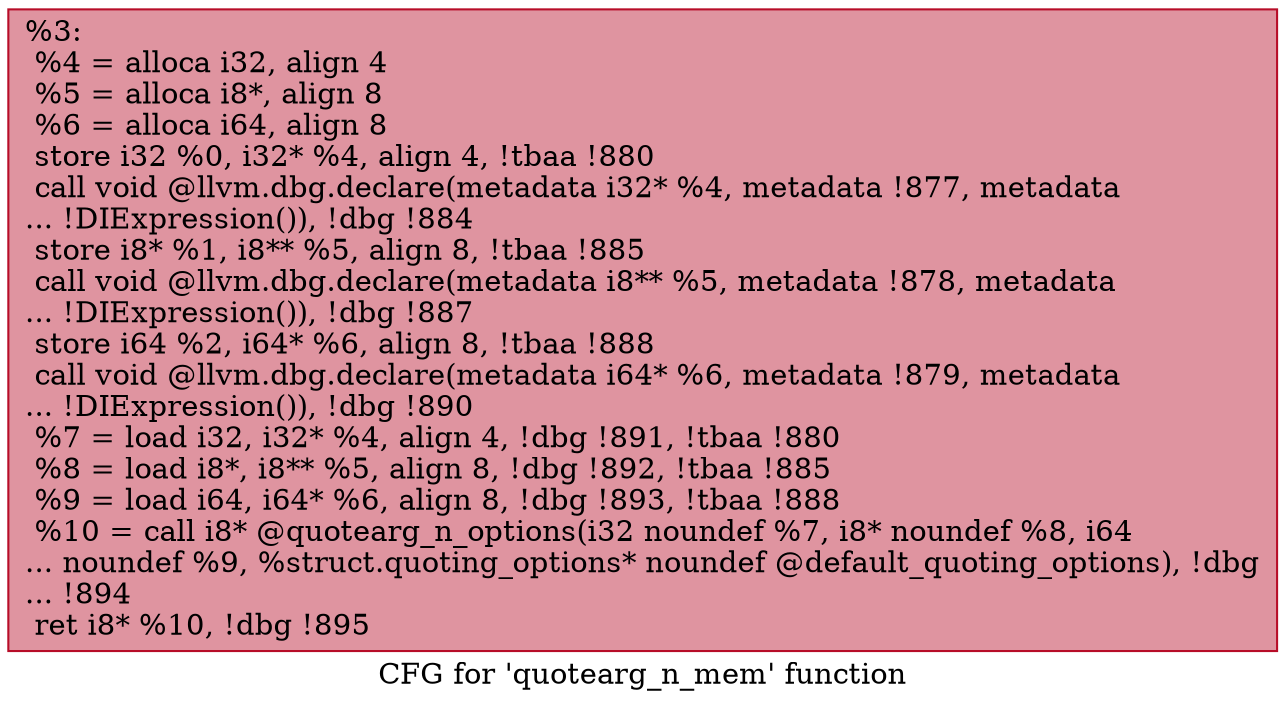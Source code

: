 digraph "CFG for 'quotearg_n_mem' function" {
	label="CFG for 'quotearg_n_mem' function";

	Node0x1457900 [shape=record,color="#b70d28ff", style=filled, fillcolor="#b70d2870",label="{%3:\l  %4 = alloca i32, align 4\l  %5 = alloca i8*, align 8\l  %6 = alloca i64, align 8\l  store i32 %0, i32* %4, align 4, !tbaa !880\l  call void @llvm.dbg.declare(metadata i32* %4, metadata !877, metadata\l... !DIExpression()), !dbg !884\l  store i8* %1, i8** %5, align 8, !tbaa !885\l  call void @llvm.dbg.declare(metadata i8** %5, metadata !878, metadata\l... !DIExpression()), !dbg !887\l  store i64 %2, i64* %6, align 8, !tbaa !888\l  call void @llvm.dbg.declare(metadata i64* %6, metadata !879, metadata\l... !DIExpression()), !dbg !890\l  %7 = load i32, i32* %4, align 4, !dbg !891, !tbaa !880\l  %8 = load i8*, i8** %5, align 8, !dbg !892, !tbaa !885\l  %9 = load i64, i64* %6, align 8, !dbg !893, !tbaa !888\l  %10 = call i8* @quotearg_n_options(i32 noundef %7, i8* noundef %8, i64\l... noundef %9, %struct.quoting_options* noundef @default_quoting_options), !dbg\l... !894\l  ret i8* %10, !dbg !895\l}"];
}
